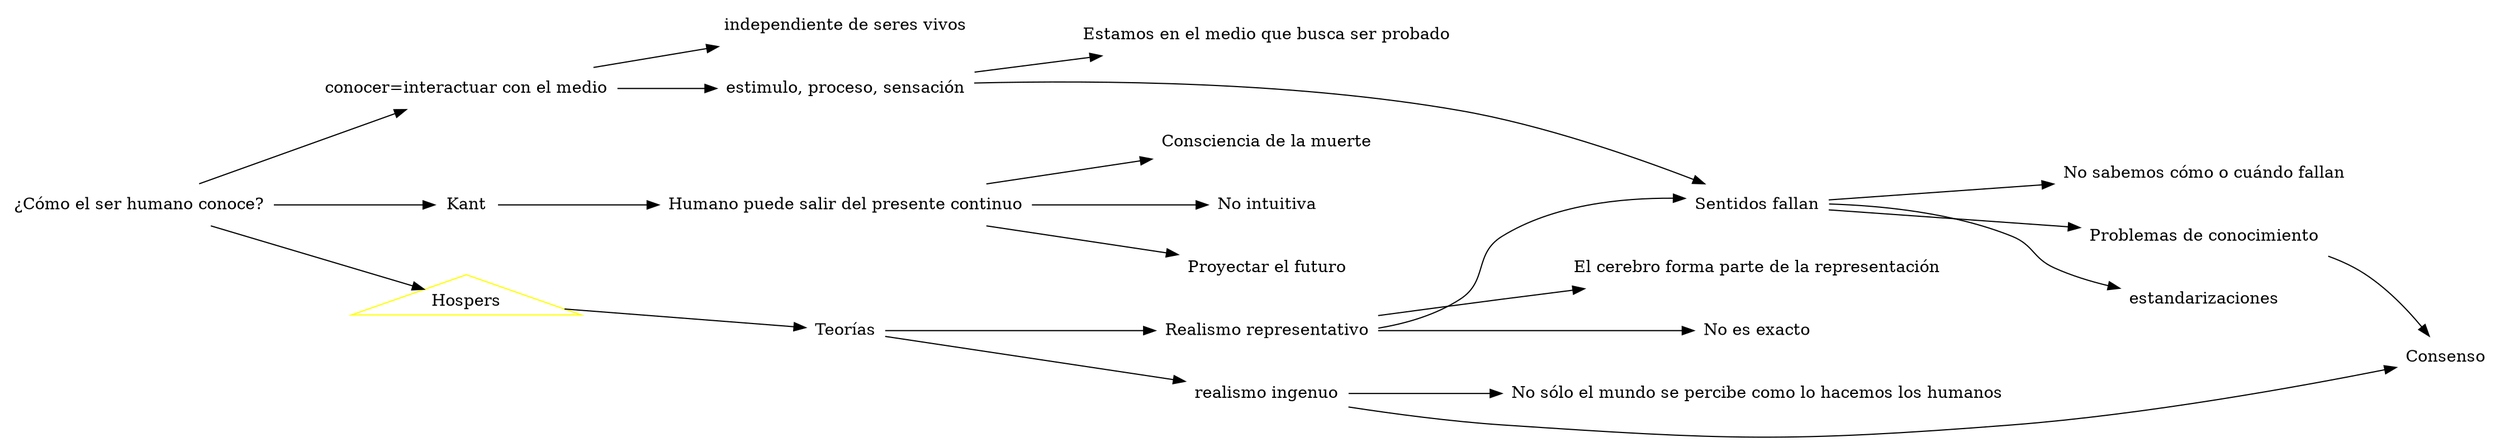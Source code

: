digraph {
  rankdir=LR;
  "¿Cómo el ser humano conoce?"[shape=box][color=white]
  "conocer=interactuar con el medio"[shape=box][color=white]
  "independiente de seres vivos"[shape=box][color=white]
  "estimulo, proceso, sensación"[shape=box][color=white]
  "Kant"[shape=box][color=white]
  "Humano puede salir del presente continuo"[shape=box][color=white]
  "No intuitiva"[shape=box][color=white]
  "Proyectar el futuro"[shape=box][color=white]
  "Consciencia de la muerte"[shape=box][color=white]
  "Sentidos fallan"[shape=box][color=white]
  "Problemas de conocimiento"[shape=box][color=white]
  "Estamos en el medio que busca ser probado"[shape=box][color=white]
  "Teorías"[shape=box][color=white]
  "estandarizaciones"[shape=box][color=white]
  "Consenso"[shape=box][color=white]
  "No sabemos cómo o cuándo fallan"[shape=box][color=white]
  "Hospers"[shape=triangle][color=yellow]
  "realismo ingenuo"[shape=box][color=white]
  "No sólo el mundo se percibe como lo hacemos los humanos"[shape=box][color=white]
  "Realismo representativo"[shape=box][color=white]
  "No es exacto"[shape=box][color=white]
  "El cerebro forma parte de la representación"[shape=box][color=white]
  "¿Cómo el ser humano conoce?"->"conocer=interactuar con el medio"[color=black]
  "conocer=interactuar con el medio"->"independiente de seres vivos"[color=black]
  "conocer=interactuar con el medio"->"estimulo, proceso, sensación"[color=black]
  "Kant"->"Humano puede salir del presente continuo"[color=black]
  "¿Cómo el ser humano conoce?"->"Kant"[color=black]
  "Humano puede salir del presente continuo"->"No intuitiva"[color=black]
  "Humano puede salir del presente continuo"->"Proyectar el futuro"[color=black]
  "Humano puede salir del presente continuo"->"Consciencia de la muerte"[color=black]
  "estimulo, proceso, sensación"->"Sentidos fallan"[color=black]
  "Sentidos fallan"->"Problemas de conocimiento"[color=black]
  "estimulo, proceso, sensación"->"Estamos en el medio que busca ser probado"[color=black]
  "Sentidos fallan"->"estandarizaciones"[color=black]
  "Problemas de conocimiento"->"Consenso"[color=black]
  "Sentidos fallan"->"No sabemos cómo o cuándo fallan"[color=black]
  "¿Cómo el ser humano conoce?"->"Hospers"[color=black]
  "realismo ingenuo"->"No sólo el mundo se percibe como lo hacemos los humanos"[color=black]
  "realismo ingenuo"->"Consenso"[color=black]
  "Realismo representativo"->"No es exacto"[color=black]
  "Realismo representativo"->"Sentidos fallan"[color=black]
  "Realismo representativo"->"El cerebro forma parte de la representación"[color=black]
  "Teorías"->"realismo ingenuo"[color=black]
  "Teorías"->"Realismo representativo"[color=black]
  "Hospers"->"Teorías"[color=black]
}